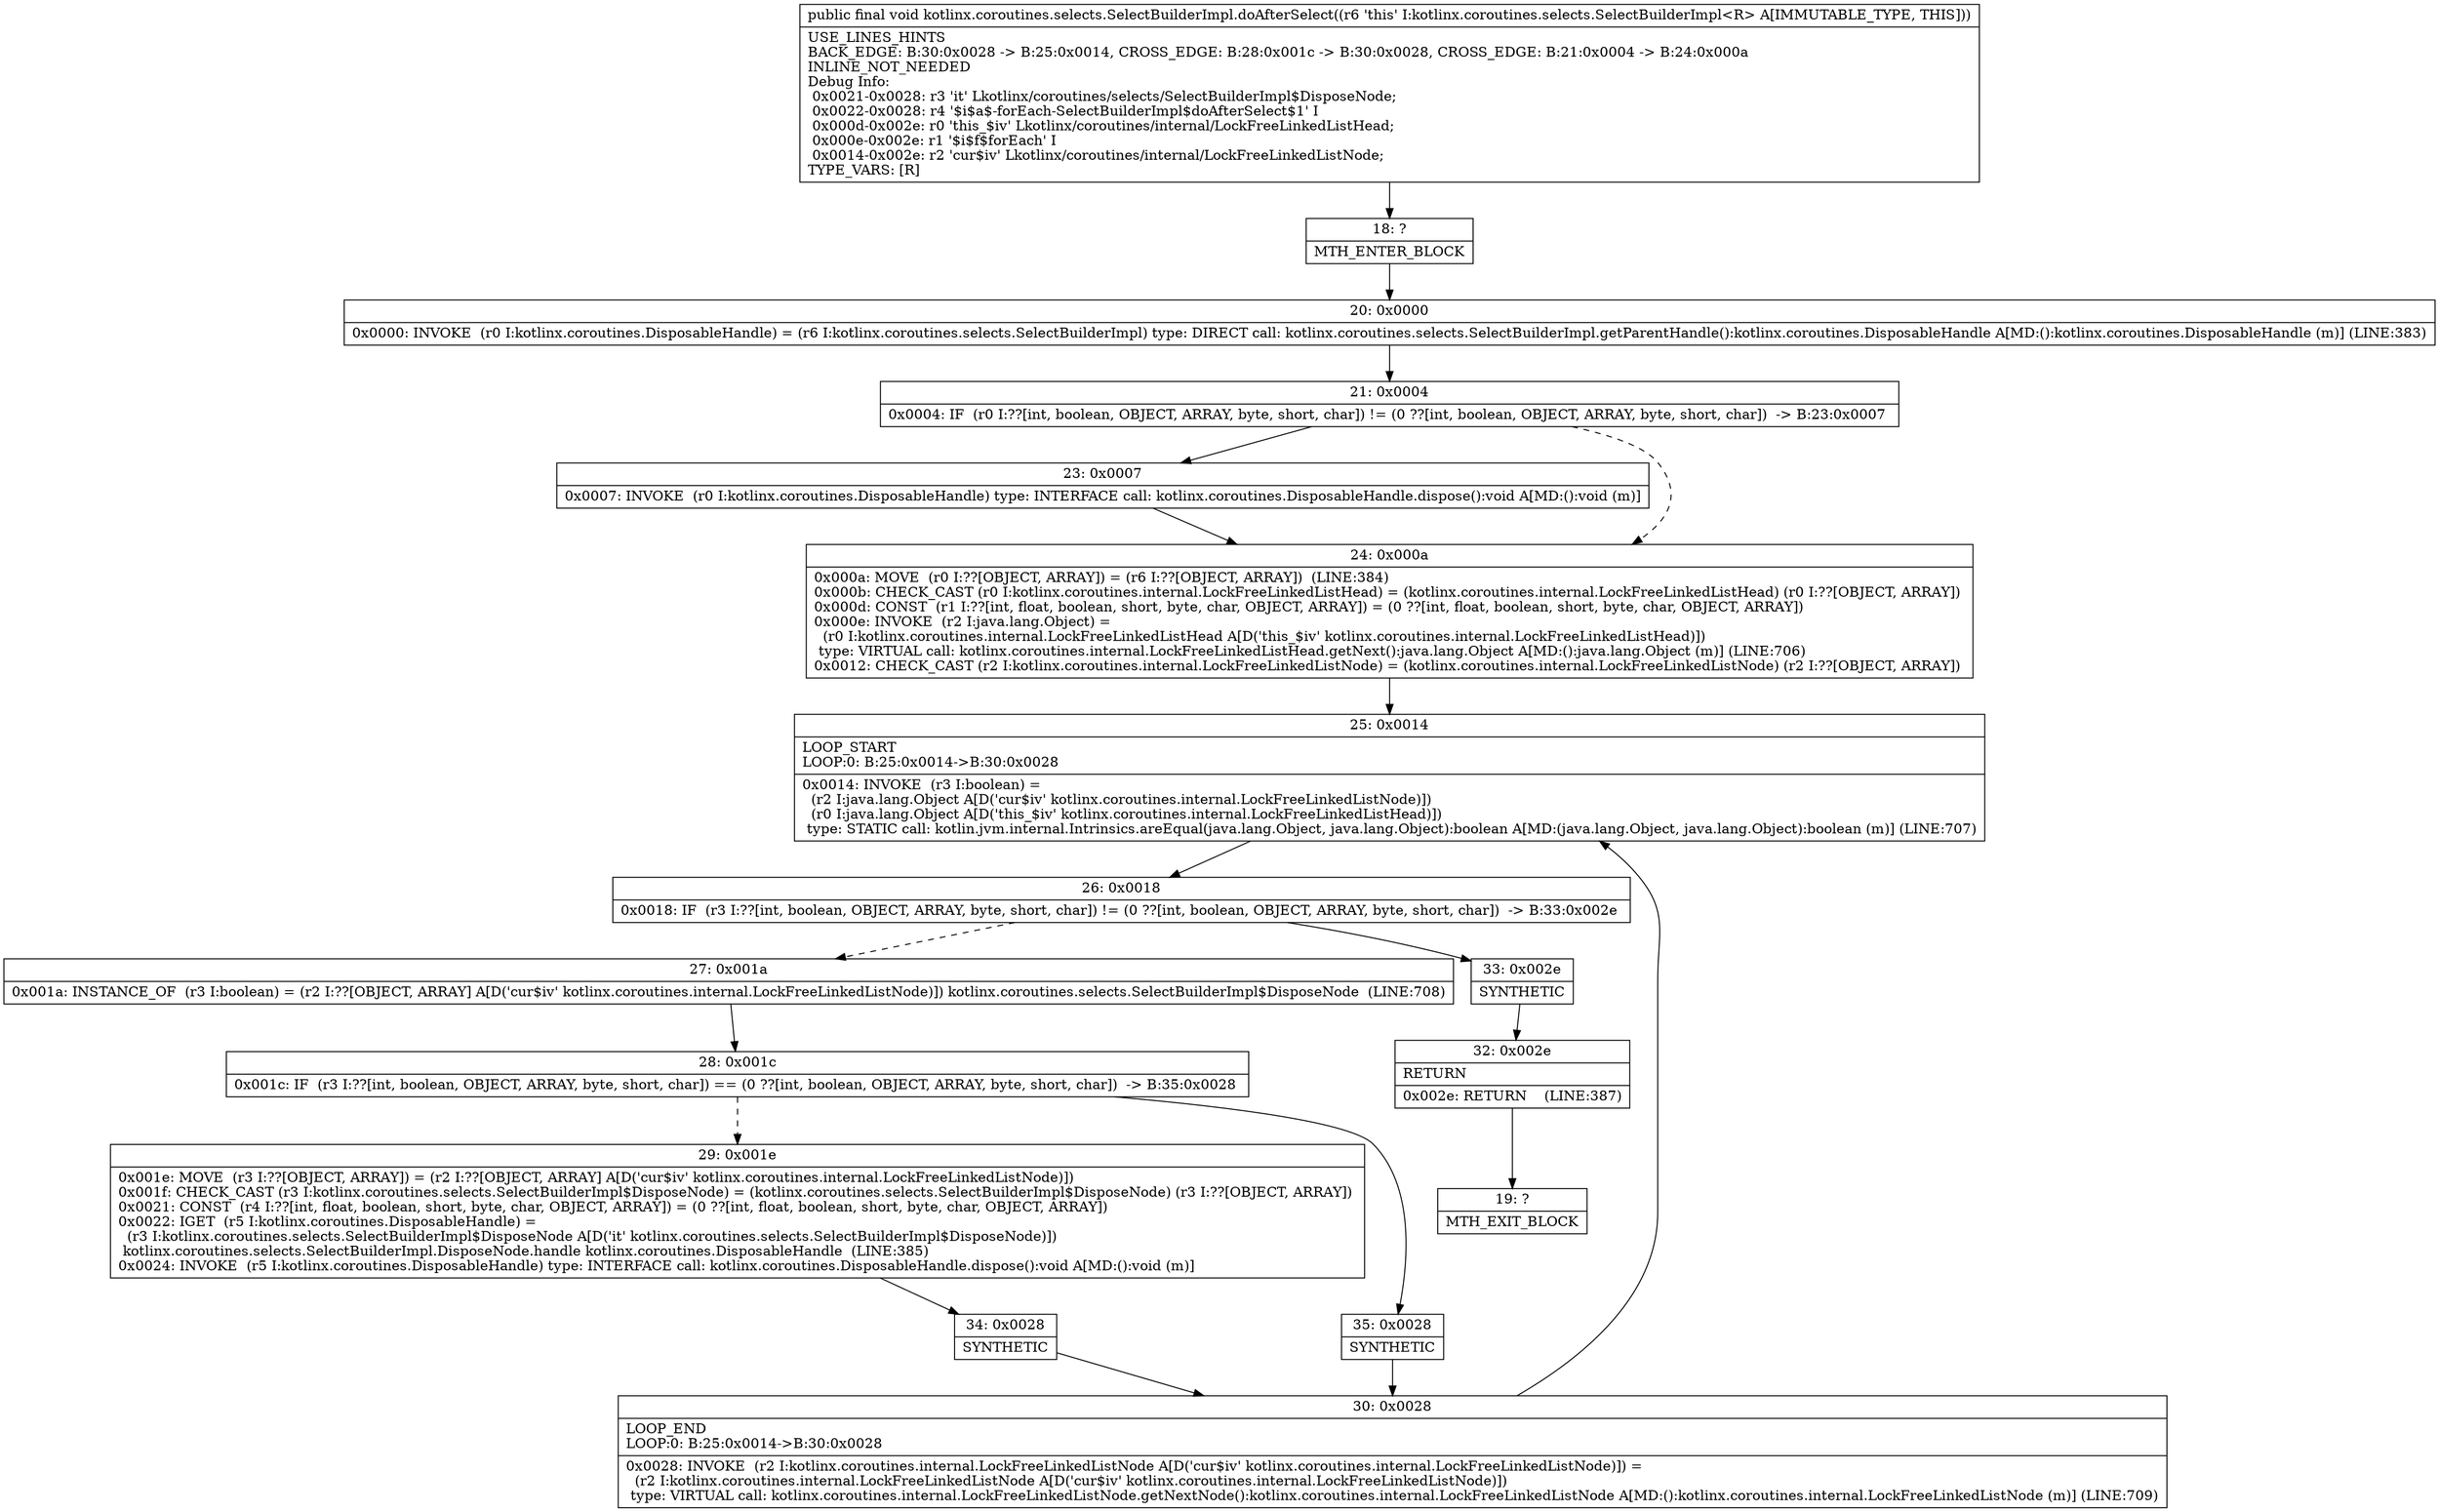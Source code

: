 digraph "CFG forkotlinx.coroutines.selects.SelectBuilderImpl.doAfterSelect()V" {
Node_18 [shape=record,label="{18\:\ ?|MTH_ENTER_BLOCK\l}"];
Node_20 [shape=record,label="{20\:\ 0x0000|0x0000: INVOKE  (r0 I:kotlinx.coroutines.DisposableHandle) = (r6 I:kotlinx.coroutines.selects.SelectBuilderImpl) type: DIRECT call: kotlinx.coroutines.selects.SelectBuilderImpl.getParentHandle():kotlinx.coroutines.DisposableHandle A[MD:():kotlinx.coroutines.DisposableHandle (m)] (LINE:383)\l}"];
Node_21 [shape=record,label="{21\:\ 0x0004|0x0004: IF  (r0 I:??[int, boolean, OBJECT, ARRAY, byte, short, char]) != (0 ??[int, boolean, OBJECT, ARRAY, byte, short, char])  \-\> B:23:0x0007 \l}"];
Node_23 [shape=record,label="{23\:\ 0x0007|0x0007: INVOKE  (r0 I:kotlinx.coroutines.DisposableHandle) type: INTERFACE call: kotlinx.coroutines.DisposableHandle.dispose():void A[MD:():void (m)]\l}"];
Node_24 [shape=record,label="{24\:\ 0x000a|0x000a: MOVE  (r0 I:??[OBJECT, ARRAY]) = (r6 I:??[OBJECT, ARRAY])  (LINE:384)\l0x000b: CHECK_CAST (r0 I:kotlinx.coroutines.internal.LockFreeLinkedListHead) = (kotlinx.coroutines.internal.LockFreeLinkedListHead) (r0 I:??[OBJECT, ARRAY]) \l0x000d: CONST  (r1 I:??[int, float, boolean, short, byte, char, OBJECT, ARRAY]) = (0 ??[int, float, boolean, short, byte, char, OBJECT, ARRAY]) \l0x000e: INVOKE  (r2 I:java.lang.Object) = \l  (r0 I:kotlinx.coroutines.internal.LockFreeLinkedListHead A[D('this_$iv' kotlinx.coroutines.internal.LockFreeLinkedListHead)])\l type: VIRTUAL call: kotlinx.coroutines.internal.LockFreeLinkedListHead.getNext():java.lang.Object A[MD:():java.lang.Object (m)] (LINE:706)\l0x0012: CHECK_CAST (r2 I:kotlinx.coroutines.internal.LockFreeLinkedListNode) = (kotlinx.coroutines.internal.LockFreeLinkedListNode) (r2 I:??[OBJECT, ARRAY]) \l}"];
Node_25 [shape=record,label="{25\:\ 0x0014|LOOP_START\lLOOP:0: B:25:0x0014\-\>B:30:0x0028\l|0x0014: INVOKE  (r3 I:boolean) = \l  (r2 I:java.lang.Object A[D('cur$iv' kotlinx.coroutines.internal.LockFreeLinkedListNode)])\l  (r0 I:java.lang.Object A[D('this_$iv' kotlinx.coroutines.internal.LockFreeLinkedListHead)])\l type: STATIC call: kotlin.jvm.internal.Intrinsics.areEqual(java.lang.Object, java.lang.Object):boolean A[MD:(java.lang.Object, java.lang.Object):boolean (m)] (LINE:707)\l}"];
Node_26 [shape=record,label="{26\:\ 0x0018|0x0018: IF  (r3 I:??[int, boolean, OBJECT, ARRAY, byte, short, char]) != (0 ??[int, boolean, OBJECT, ARRAY, byte, short, char])  \-\> B:33:0x002e \l}"];
Node_27 [shape=record,label="{27\:\ 0x001a|0x001a: INSTANCE_OF  (r3 I:boolean) = (r2 I:??[OBJECT, ARRAY] A[D('cur$iv' kotlinx.coroutines.internal.LockFreeLinkedListNode)]) kotlinx.coroutines.selects.SelectBuilderImpl$DisposeNode  (LINE:708)\l}"];
Node_28 [shape=record,label="{28\:\ 0x001c|0x001c: IF  (r3 I:??[int, boolean, OBJECT, ARRAY, byte, short, char]) == (0 ??[int, boolean, OBJECT, ARRAY, byte, short, char])  \-\> B:35:0x0028 \l}"];
Node_29 [shape=record,label="{29\:\ 0x001e|0x001e: MOVE  (r3 I:??[OBJECT, ARRAY]) = (r2 I:??[OBJECT, ARRAY] A[D('cur$iv' kotlinx.coroutines.internal.LockFreeLinkedListNode)]) \l0x001f: CHECK_CAST (r3 I:kotlinx.coroutines.selects.SelectBuilderImpl$DisposeNode) = (kotlinx.coroutines.selects.SelectBuilderImpl$DisposeNode) (r3 I:??[OBJECT, ARRAY]) \l0x0021: CONST  (r4 I:??[int, float, boolean, short, byte, char, OBJECT, ARRAY]) = (0 ??[int, float, boolean, short, byte, char, OBJECT, ARRAY]) \l0x0022: IGET  (r5 I:kotlinx.coroutines.DisposableHandle) = \l  (r3 I:kotlinx.coroutines.selects.SelectBuilderImpl$DisposeNode A[D('it' kotlinx.coroutines.selects.SelectBuilderImpl$DisposeNode)])\l kotlinx.coroutines.selects.SelectBuilderImpl.DisposeNode.handle kotlinx.coroutines.DisposableHandle  (LINE:385)\l0x0024: INVOKE  (r5 I:kotlinx.coroutines.DisposableHandle) type: INTERFACE call: kotlinx.coroutines.DisposableHandle.dispose():void A[MD:():void (m)]\l}"];
Node_34 [shape=record,label="{34\:\ 0x0028|SYNTHETIC\l}"];
Node_30 [shape=record,label="{30\:\ 0x0028|LOOP_END\lLOOP:0: B:25:0x0014\-\>B:30:0x0028\l|0x0028: INVOKE  (r2 I:kotlinx.coroutines.internal.LockFreeLinkedListNode A[D('cur$iv' kotlinx.coroutines.internal.LockFreeLinkedListNode)]) = \l  (r2 I:kotlinx.coroutines.internal.LockFreeLinkedListNode A[D('cur$iv' kotlinx.coroutines.internal.LockFreeLinkedListNode)])\l type: VIRTUAL call: kotlinx.coroutines.internal.LockFreeLinkedListNode.getNextNode():kotlinx.coroutines.internal.LockFreeLinkedListNode A[MD:():kotlinx.coroutines.internal.LockFreeLinkedListNode (m)] (LINE:709)\l}"];
Node_35 [shape=record,label="{35\:\ 0x0028|SYNTHETIC\l}"];
Node_33 [shape=record,label="{33\:\ 0x002e|SYNTHETIC\l}"];
Node_32 [shape=record,label="{32\:\ 0x002e|RETURN\l|0x002e: RETURN    (LINE:387)\l}"];
Node_19 [shape=record,label="{19\:\ ?|MTH_EXIT_BLOCK\l}"];
MethodNode[shape=record,label="{public final void kotlinx.coroutines.selects.SelectBuilderImpl.doAfterSelect((r6 'this' I:kotlinx.coroutines.selects.SelectBuilderImpl\<R\> A[IMMUTABLE_TYPE, THIS]))  | USE_LINES_HINTS\lBACK_EDGE: B:30:0x0028 \-\> B:25:0x0014, CROSS_EDGE: B:28:0x001c \-\> B:30:0x0028, CROSS_EDGE: B:21:0x0004 \-\> B:24:0x000a\lINLINE_NOT_NEEDED\lDebug Info:\l  0x0021\-0x0028: r3 'it' Lkotlinx\/coroutines\/selects\/SelectBuilderImpl$DisposeNode;\l  0x0022\-0x0028: r4 '$i$a$\-forEach\-SelectBuilderImpl$doAfterSelect$1' I\l  0x000d\-0x002e: r0 'this_$iv' Lkotlinx\/coroutines\/internal\/LockFreeLinkedListHead;\l  0x000e\-0x002e: r1 '$i$f$forEach' I\l  0x0014\-0x002e: r2 'cur$iv' Lkotlinx\/coroutines\/internal\/LockFreeLinkedListNode;\lTYPE_VARS: [R]\l}"];
MethodNode -> Node_18;Node_18 -> Node_20;
Node_20 -> Node_21;
Node_21 -> Node_23;
Node_21 -> Node_24[style=dashed];
Node_23 -> Node_24;
Node_24 -> Node_25;
Node_25 -> Node_26;
Node_26 -> Node_27[style=dashed];
Node_26 -> Node_33;
Node_27 -> Node_28;
Node_28 -> Node_29[style=dashed];
Node_28 -> Node_35;
Node_29 -> Node_34;
Node_34 -> Node_30;
Node_30 -> Node_25;
Node_35 -> Node_30;
Node_33 -> Node_32;
Node_32 -> Node_19;
}

